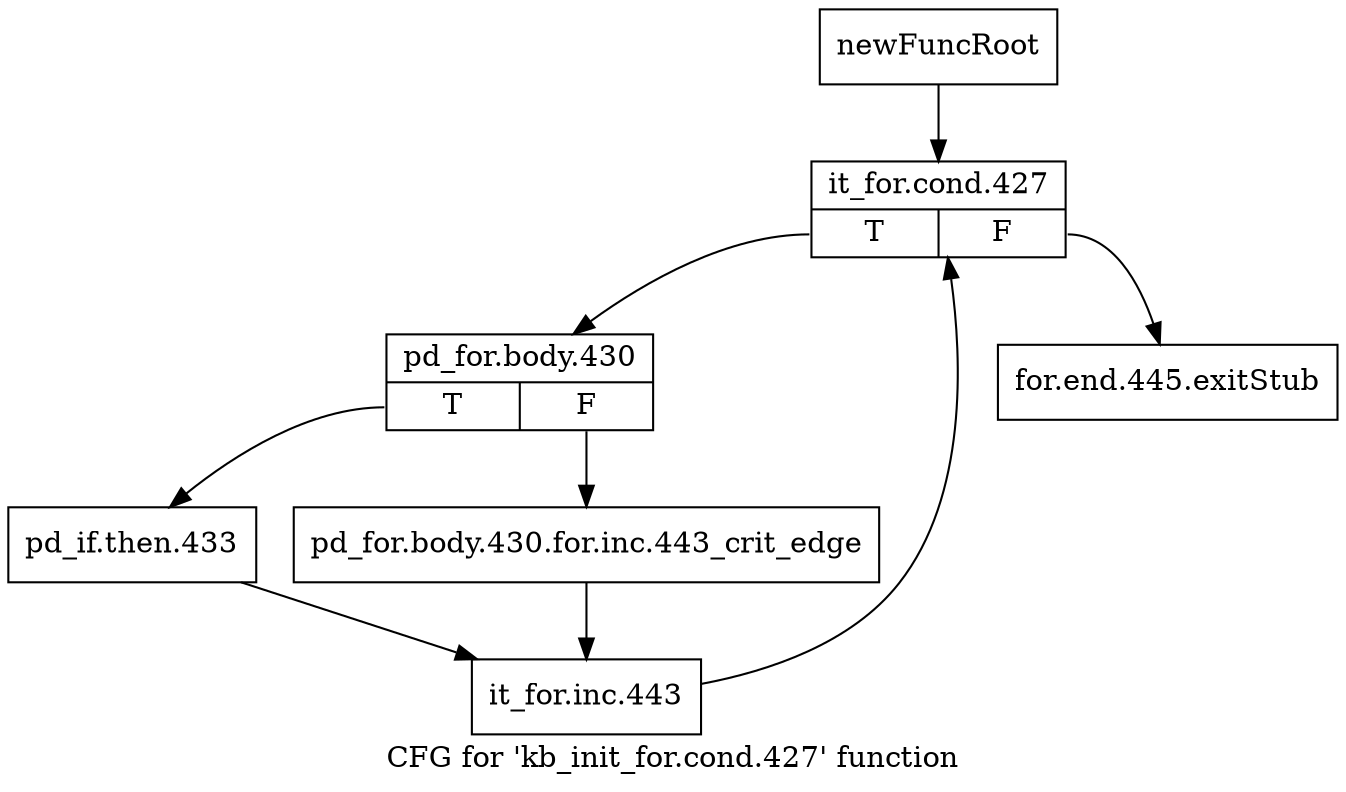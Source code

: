 digraph "CFG for 'kb_init_for.cond.427' function" {
	label="CFG for 'kb_init_for.cond.427' function";

	Node0x120f4f0 [shape=record,label="{newFuncRoot}"];
	Node0x120f4f0 -> Node0x120f590;
	Node0x120f540 [shape=record,label="{for.end.445.exitStub}"];
	Node0x120f590 [shape=record,label="{it_for.cond.427|{<s0>T|<s1>F}}"];
	Node0x120f590:s0 -> Node0x120f5e0;
	Node0x120f590:s1 -> Node0x120f540;
	Node0x120f5e0 [shape=record,label="{pd_for.body.430|{<s0>T|<s1>F}}"];
	Node0x120f5e0:s0 -> Node0x120f680;
	Node0x120f5e0:s1 -> Node0x120f630;
	Node0x120f630 [shape=record,label="{pd_for.body.430.for.inc.443_crit_edge}"];
	Node0x120f630 -> Node0x120f6d0;
	Node0x120f680 [shape=record,label="{pd_if.then.433}"];
	Node0x120f680 -> Node0x120f6d0;
	Node0x120f6d0 [shape=record,label="{it_for.inc.443}"];
	Node0x120f6d0 -> Node0x120f590;
}
